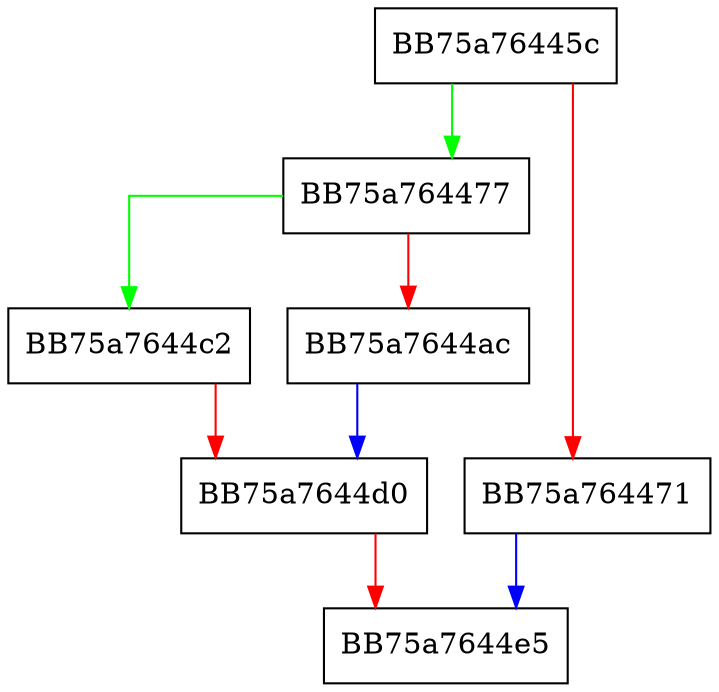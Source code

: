 digraph AddTarget {
  node [shape="box"];
  graph [splines=ortho];
  BB75a76445c -> BB75a764477 [color="green"];
  BB75a76445c -> BB75a764471 [color="red"];
  BB75a764471 -> BB75a7644e5 [color="blue"];
  BB75a764477 -> BB75a7644c2 [color="green"];
  BB75a764477 -> BB75a7644ac [color="red"];
  BB75a7644ac -> BB75a7644d0 [color="blue"];
  BB75a7644c2 -> BB75a7644d0 [color="red"];
  BB75a7644d0 -> BB75a7644e5 [color="red"];
}